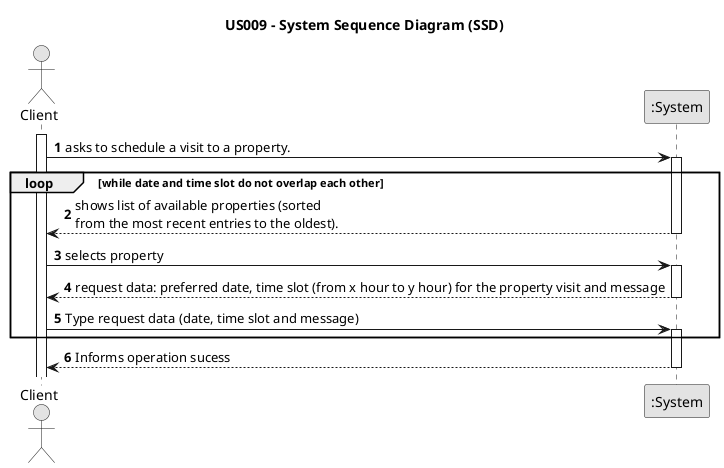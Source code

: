 @startuml
skinparam monochrome true
skinparam packageStyle rectangle
skinparam shadowing false

title US009 - System Sequence Diagram (SSD)

autonumber

actor "Client" as Customer
participant ":System" as System

activate Customer

    Customer -> System : asks to schedule a visit to a property.

    activate System

    loop while date and time slot do not overlap each other

    System --> Customer : shows list of available properties (sorted \nfrom the most recent entries to the oldest).

    deactivate System

    Customer -> System : selects property
    activate System

    System --> Customer : request data: preferred date, time slot (from x hour to y hour) for the property visit and message

    deactivate System

    Customer -> System : Type request data (date, time slot and message)

    activate System

    end

            System --> Customer : Informs operation sucess
    deactivate System



@enduml